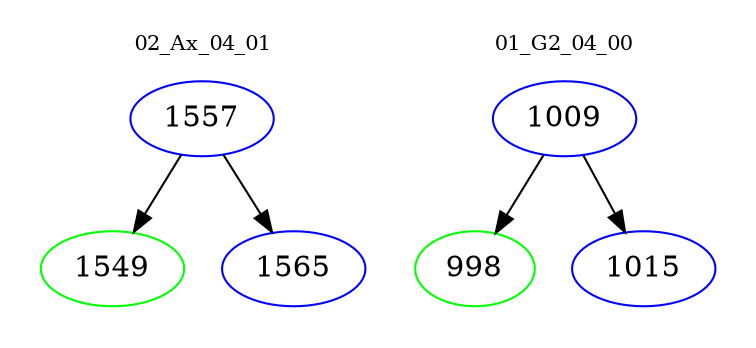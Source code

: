 digraph{
subgraph cluster_0 {
color = white
label = "02_Ax_04_01";
fontsize=10;
T0_1557 [label="1557", color="blue"]
T0_1557 -> T0_1549 [color="black"]
T0_1549 [label="1549", color="green"]
T0_1557 -> T0_1565 [color="black"]
T0_1565 [label="1565", color="blue"]
}
subgraph cluster_1 {
color = white
label = "01_G2_04_00";
fontsize=10;
T1_1009 [label="1009", color="blue"]
T1_1009 -> T1_998 [color="black"]
T1_998 [label="998", color="green"]
T1_1009 -> T1_1015 [color="black"]
T1_1015 [label="1015", color="blue"]
}
}
